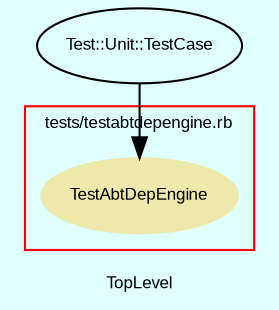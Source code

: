 digraph TopLevel {
    compound = true
    bgcolor = lightcyan1
    fontname = Arial
    fontsize = 8
    label = "TopLevel"
    node [
        fontname = Arial,
        fontsize = 8,
        color = black
    ]

    subgraph cluster_10 {
        fontname = Arial
        color = red
        label = "tests/testabtdepengine.rb"
        TestAbtDepEngine [
            fontcolor = black,
            URL = "classes/TestAbtDepEngine.html",
            shape = ellipse,
            color = palegoldenrod,
            style = filled,
            label = "TestAbtDepEngine"
        ]

    }

    Test__Unit__TestCase [
        URL = "classes/Test/Unit/TestCase.html",
        label = "Test::Unit::TestCase"
    ]

    Test__Unit__TestCase -> TestAbtDepEngine [

    ]

}

